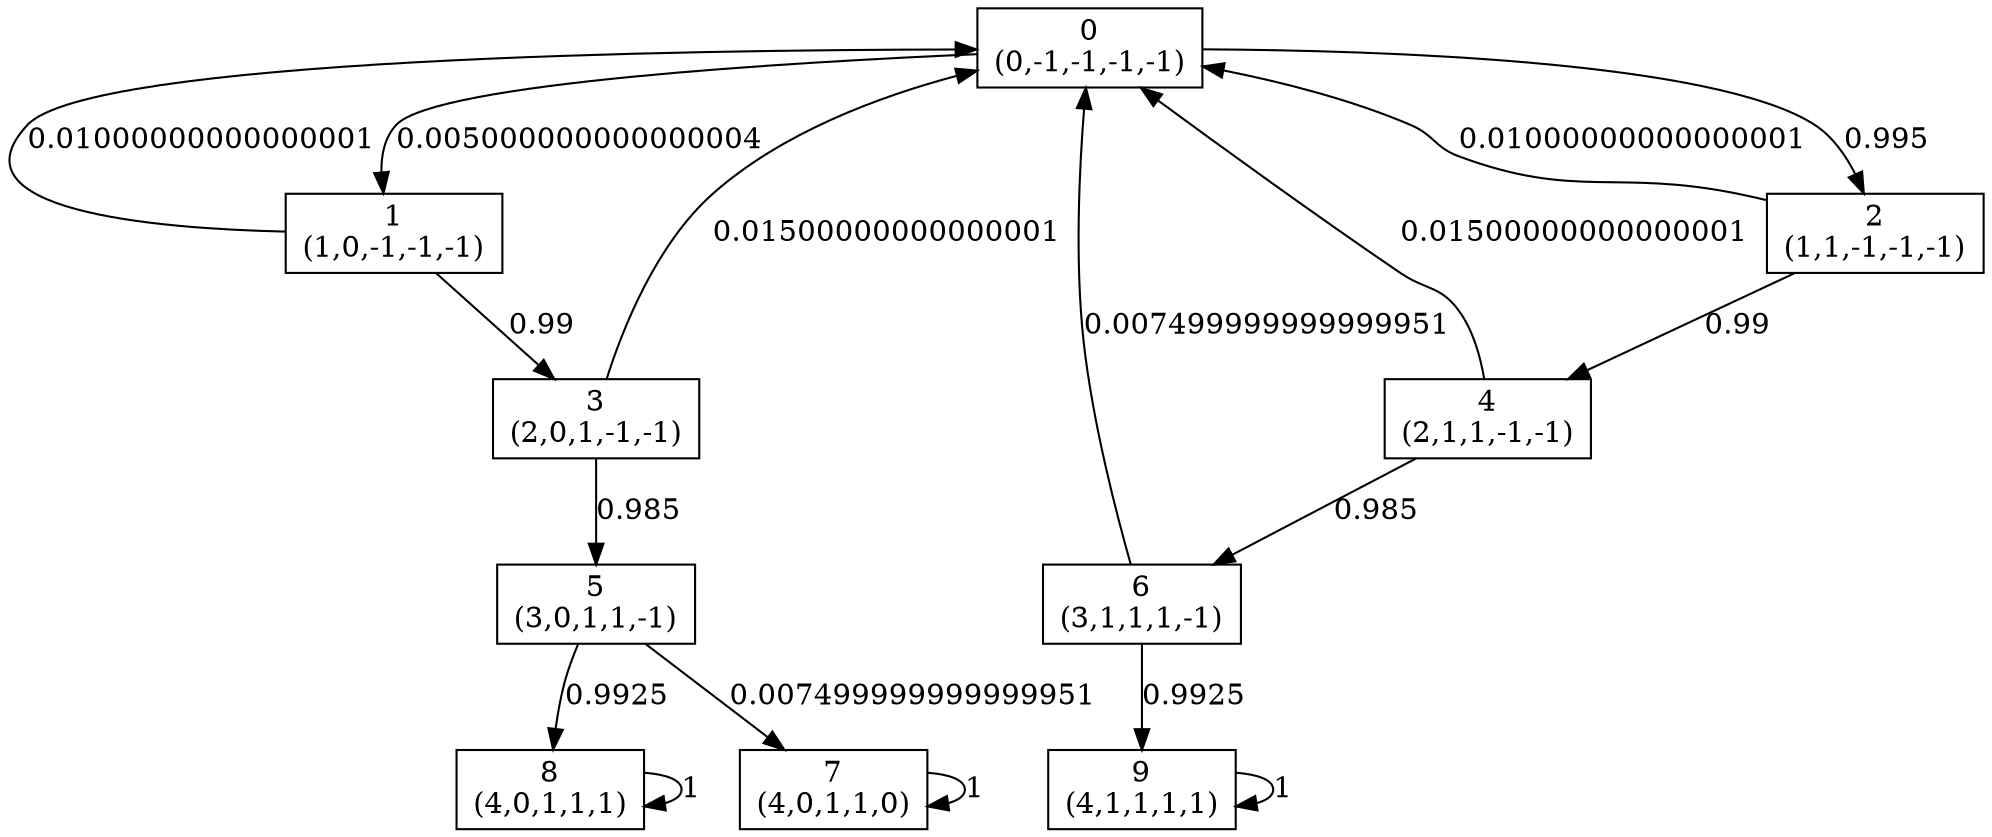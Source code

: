 digraph P {
node [shape=box];
0 -> 1 [ label="0.005000000000000004" ];
0 -> 2 [ label="0.995" ];
1 -> 0 [ label="0.01000000000000001" ];
1 -> 3 [ label="0.99" ];
2 -> 0 [ label="0.01000000000000001" ];
2 -> 4 [ label="0.99" ];
3 -> 0 [ label="0.01500000000000001" ];
3 -> 5 [ label="0.985" ];
4 -> 0 [ label="0.01500000000000001" ];
4 -> 6 [ label="0.985" ];
5 -> 7 [ label="0.007499999999999951" ];
5 -> 8 [ label="0.9925" ];
6 -> 0 [ label="0.007499999999999951" ];
6 -> 9 [ label="0.9925" ];
7 -> 7 [ label="1" ];
8 -> 8 [ label="1" ];
9 -> 9 [ label="1" ];
0 [label="0\n(0,-1,-1,-1,-1)"];
1 [label="1\n(1,0,-1,-1,-1)"];
2 [label="2\n(1,1,-1,-1,-1)"];
3 [label="3\n(2,0,1,-1,-1)"];
4 [label="4\n(2,1,1,-1,-1)"];
5 [label="5\n(3,0,1,1,-1)"];
6 [label="6\n(3,1,1,1,-1)"];
7 [label="7\n(4,0,1,1,0)"];
8 [label="8\n(4,0,1,1,1)"];
9 [label="9\n(4,1,1,1,1)"];
}
